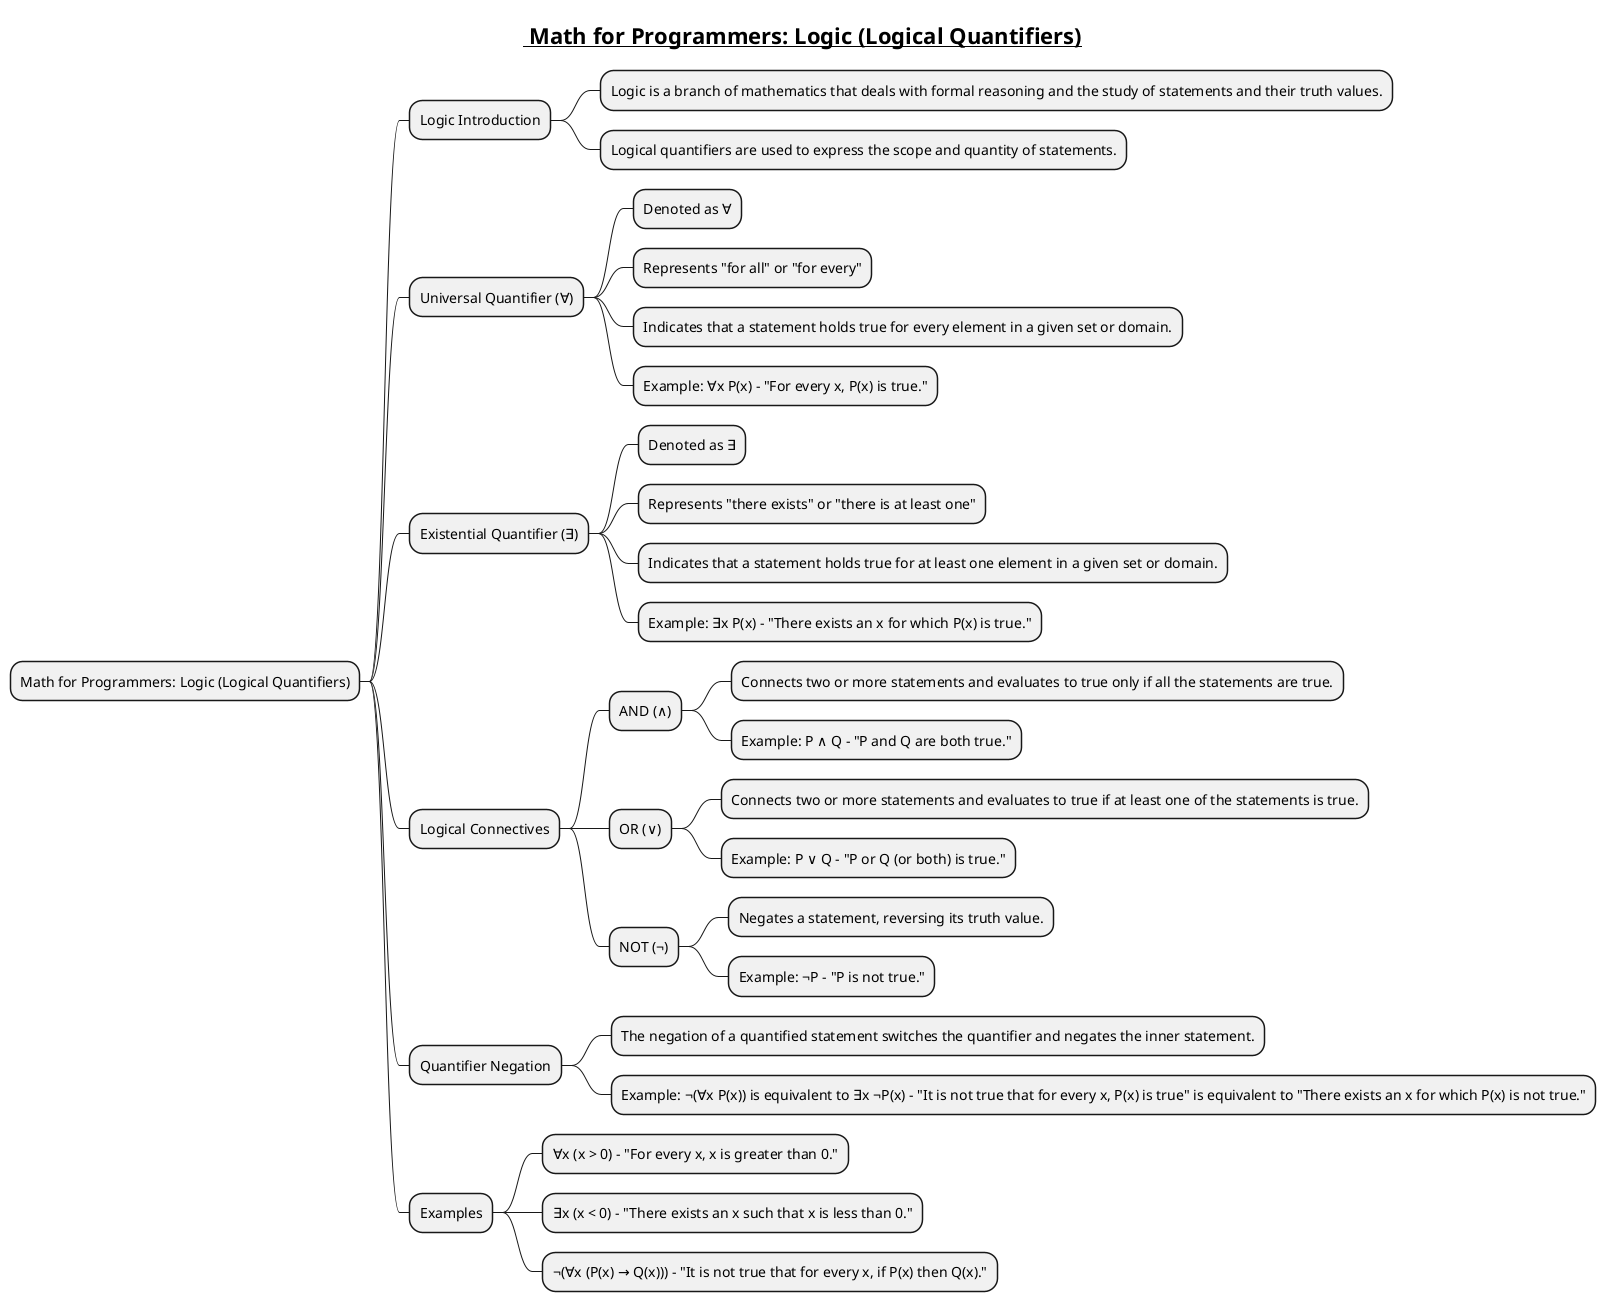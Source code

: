 @startmindmap
title =__ Math for Programmers: Logic (Logical Quantifiers)__
* Math for Programmers: Logic (Logical Quantifiers)
** Logic Introduction
*** Logic is a branch of mathematics that deals with formal reasoning and the study of statements and their truth values.
*** Logical quantifiers are used to express the scope and quantity of statements.
** Universal Quantifier (∀)
*** Denoted as ∀
*** Represents "for all" or "for every"
*** Indicates that a statement holds true for every element in a given set or domain.
*** Example: ∀x P(x) - "For every x, P(x) is true."
** Existential Quantifier (∃)
*** Denoted as ∃
*** Represents "there exists" or "there is at least one"
*** Indicates that a statement holds true for at least one element in a given set or domain.
*** Example: ∃x P(x) - "There exists an x for which P(x) is true."
** Logical Connectives
*** AND (∧)
**** Connects two or more statements and evaluates to true only if all the statements are true.
**** Example: P ∧ Q - "P and Q are both true."
*** OR (∨)
**** Connects two or more statements and evaluates to true if at least one of the statements is true.
**** Example: P ∨ Q - "P or Q (or both) is true."
*** NOT (¬)
**** Negates a statement, reversing its truth value.
**** Example: ¬P - "P is not true."
** Quantifier Negation
*** The negation of a quantified statement switches the quantifier and negates the inner statement.
*** Example: ¬(∀x P(x)) is equivalent to ∃x ¬P(x) - "It is not true that for every x, P(x) is true" is equivalent to "There exists an x for which P(x) is not true."
** Examples
*** ∀x (x > 0) - "For every x, x is greater than 0."
*** ∃x (x < 0) - "There exists an x such that x is less than 0."
*** ¬(∀x (P(x) → Q(x))) - "It is not true that for every x, if P(x) then Q(x)."
@endmindmap